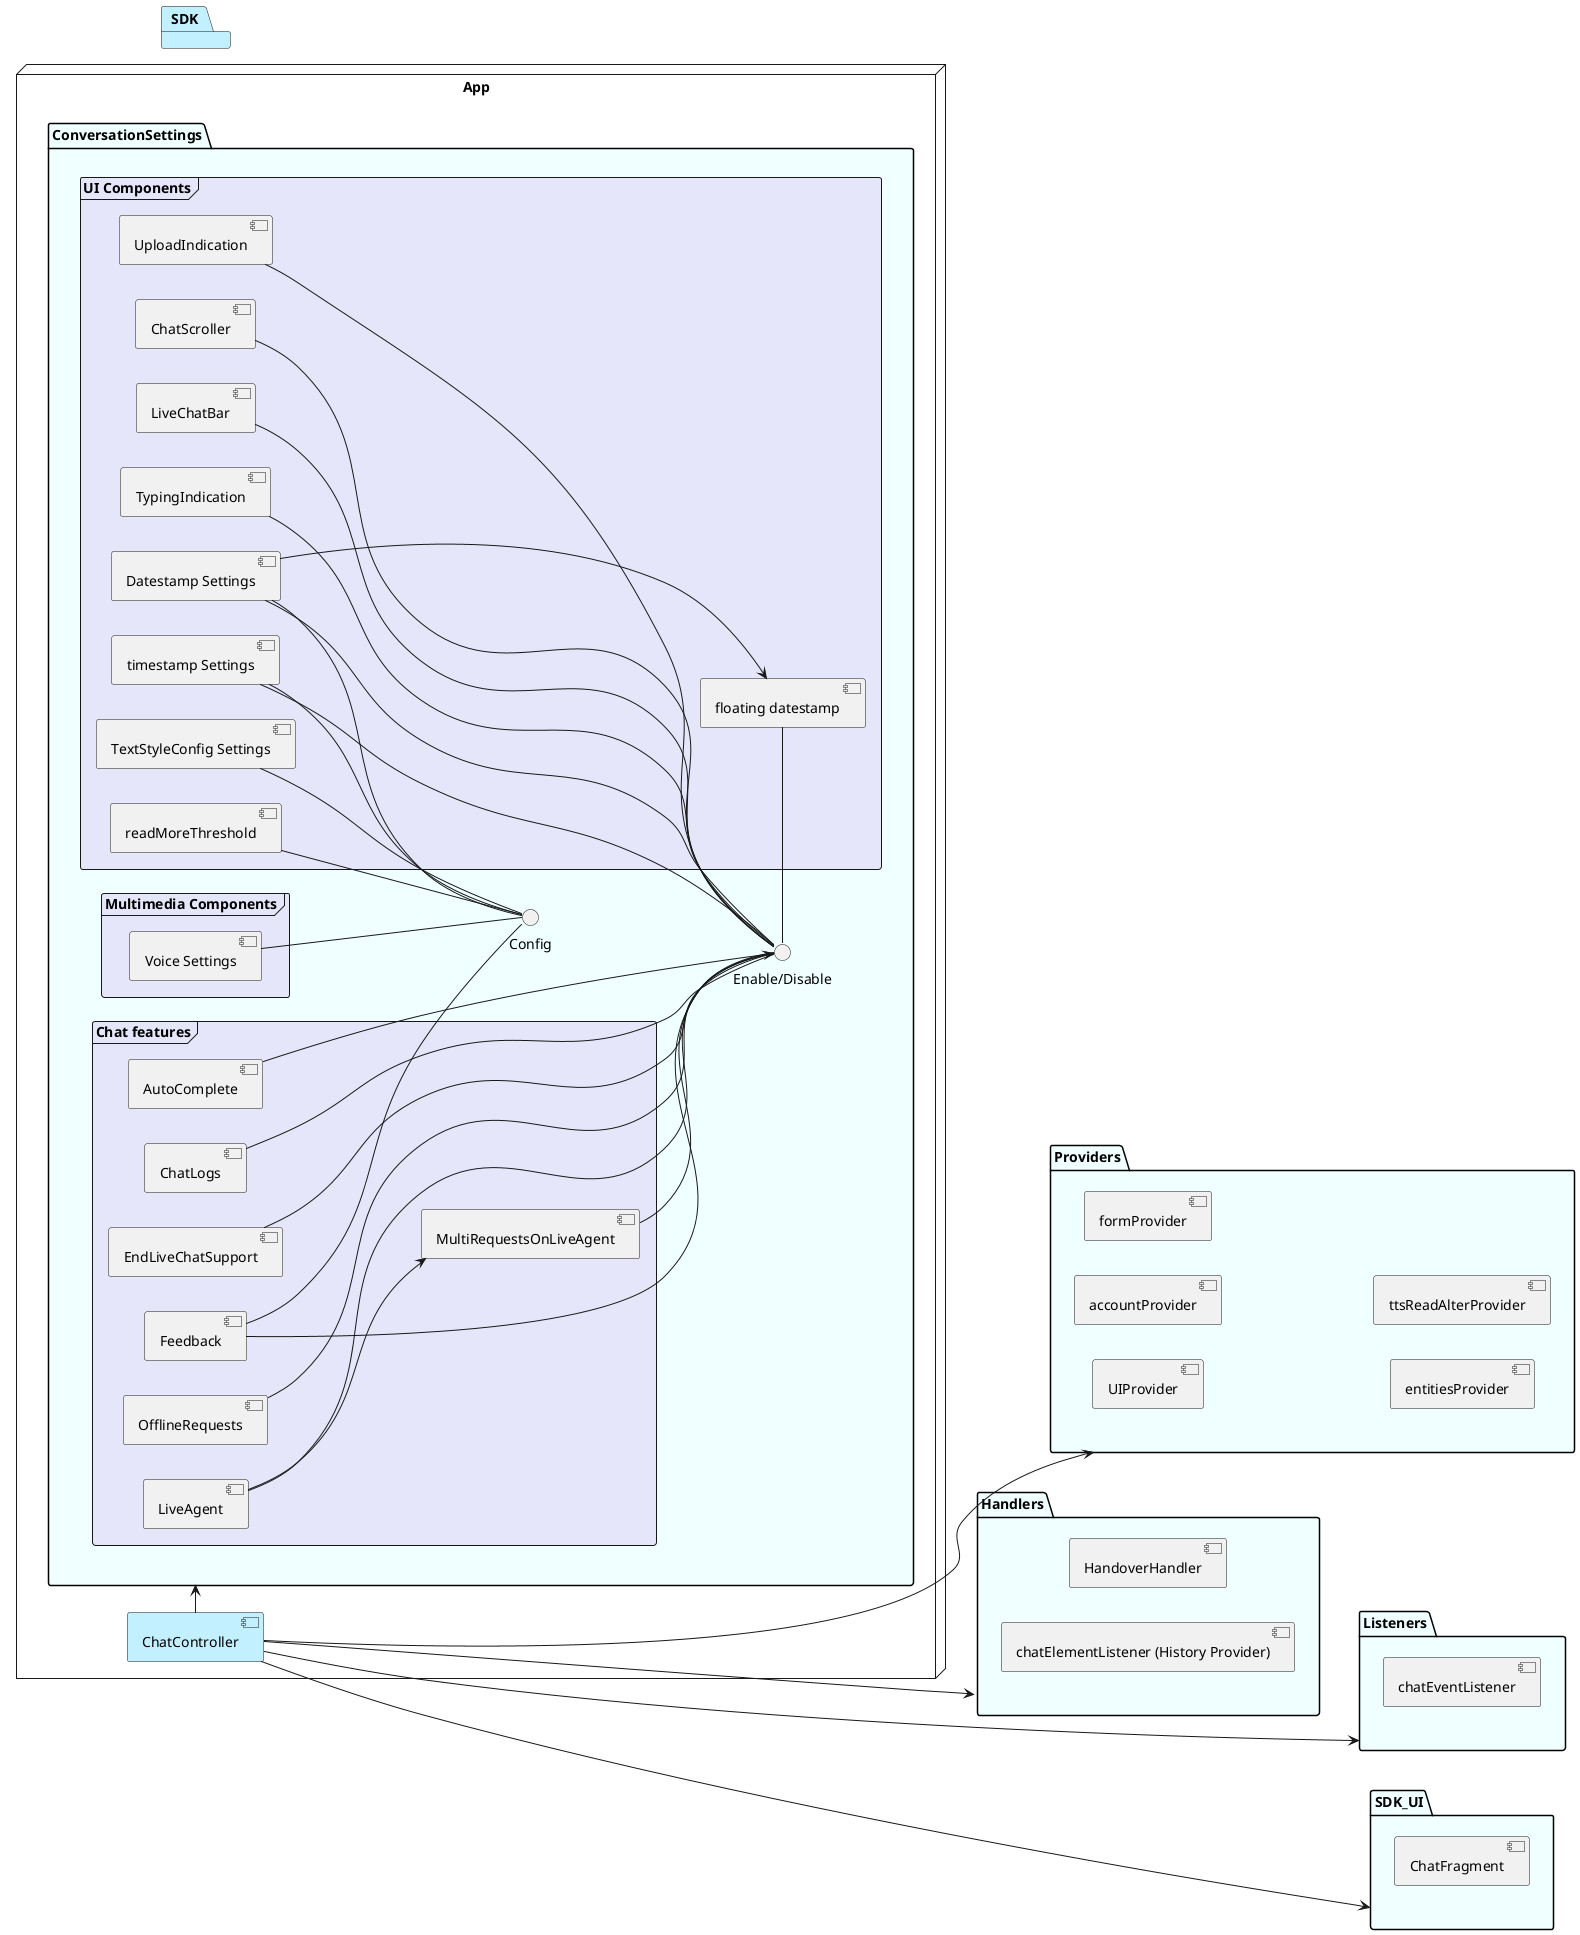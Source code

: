 @startuml

left to right direction

Node "App" {
    [ChatController][[https://logmein-bold-mobile.github.io/bold360-mobile-docs-android/docs/chat-configuration/extra/chatcontroller/]] #Application
    [ConversationSettings]
}

[ChatController] ----> Providers
[ChatController] ----> Handlers
[ChatController] -----> Listeners
[ChatController] -----> SDK_UI
[ChatController] -> ConversationSettings

package "SDK" #Application{

    package "Providers" #Azure{
        [UIProvider]
        [accountProvider]
        [formProvider]
        [entitiesProvider]
        [ttsReadAlterProvider]
    }

    package "Handlers" #Azure{
        [HandoverHandler]
        [chatElementListener (History Provider)]
    }

    package "Listeners" #Azure{
        [chatEventListener]
        [accountProvider]
        [formProvider]
    }

    package "SDK_UI" #Azure {
        [ChatFragment]
    }

    package "ConversationSettings" #Azure{

        () "Enable/Disable" as enabledisable
        () "Config" as Config

        frame "UI Components" #Lavender{
          [Datestamp Settings] ---> [floating datestamp]

          [Datestamp Settings] -- Config
          [TextStyleConfig Settings] -- Config
          [timestamp Settings] -- Config
          [readMoreThreshold] -- Config

          [floating datestamp] -- enabledisable
          [TypingIndication] -- enabledisable
          [LiveChatBar] -- enabledisable
          [ChatScroller] -- enabledisable
          [timestamp Settings] -- enabledisable
          [Datestamp Settings] -- enabledisable
          [UploadIndication] -- enabledisable
        }

        frame "Multimedia Components" #Lavender {
          [Voice Settings] -- Config
        }

        frame "Chat features" #Lavender {
            [Feedback] -- enabledisable
            [LiveAgent] -- enabledisable
            [LiveAgent] --> [MultiRequestsOnLiveAgent]
            [MultiRequestsOnLiveAgent] -- enabledisable
            [AutoComplete] -- enabledisable
            [OfflineRequests] --> enabledisable

            [EndLiveChatSupport] -- enabledisable
            [ChatLogs] -- enabledisable
            [Feedback] -- Config
        }
    }

}

@enduml